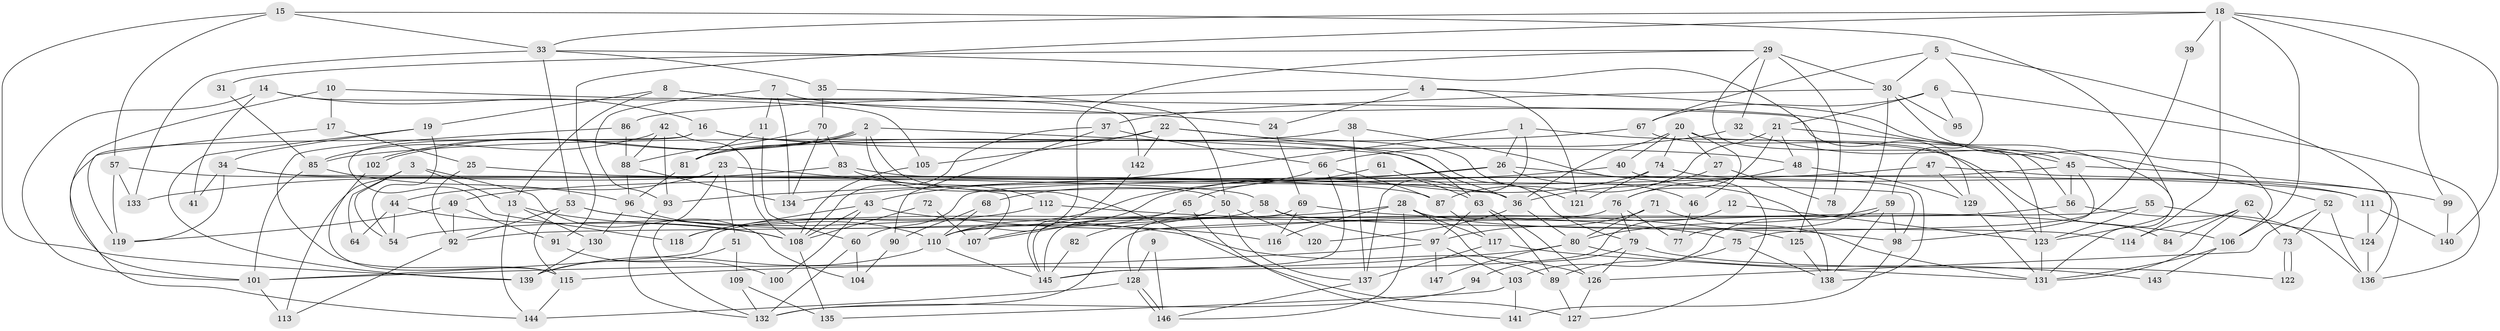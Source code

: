 // coarse degree distribution, {4: 0.22105263157894736, 6: 0.16842105263157894, 5: 0.17894736842105263, 7: 0.1368421052631579, 2: 0.07368421052631578, 8: 0.042105263157894736, 3: 0.15789473684210525, 10: 0.010526315789473684, 9: 0.010526315789473684}
// Generated by graph-tools (version 1.1) at 2025/52/02/27/25 19:52:01]
// undirected, 147 vertices, 294 edges
graph export_dot {
graph [start="1"]
  node [color=gray90,style=filled];
  1;
  2;
  3;
  4;
  5;
  6;
  7;
  8;
  9;
  10;
  11;
  12;
  13;
  14;
  15;
  16;
  17;
  18;
  19;
  20;
  21;
  22;
  23;
  24;
  25;
  26;
  27;
  28;
  29;
  30;
  31;
  32;
  33;
  34;
  35;
  36;
  37;
  38;
  39;
  40;
  41;
  42;
  43;
  44;
  45;
  46;
  47;
  48;
  49;
  50;
  51;
  52;
  53;
  54;
  55;
  56;
  57;
  58;
  59;
  60;
  61;
  62;
  63;
  64;
  65;
  66;
  67;
  68;
  69;
  70;
  71;
  72;
  73;
  74;
  75;
  76;
  77;
  78;
  79;
  80;
  81;
  82;
  83;
  84;
  85;
  86;
  87;
  88;
  89;
  90;
  91;
  92;
  93;
  94;
  95;
  96;
  97;
  98;
  99;
  100;
  101;
  102;
  103;
  104;
  105;
  106;
  107;
  108;
  109;
  110;
  111;
  112;
  113;
  114;
  115;
  116;
  117;
  118;
  119;
  120;
  121;
  122;
  123;
  124;
  125;
  126;
  127;
  128;
  129;
  130;
  131;
  132;
  133;
  134;
  135;
  136;
  137;
  138;
  139;
  140;
  141;
  142;
  143;
  144;
  145;
  146;
  147;
  1 -- 137;
  1 -- 26;
  1 -- 43;
  1 -- 84;
  2 -- 50;
  2 -- 102;
  2 -- 102;
  2 -- 63;
  2 -- 81;
  2 -- 127;
  3 -- 13;
  3 -- 54;
  3 -- 64;
  3 -- 104;
  3 -- 113;
  4 -- 121;
  4 -- 131;
  4 -- 24;
  4 -- 86;
  5 -- 30;
  5 -- 59;
  5 -- 67;
  5 -- 124;
  6 -- 67;
  6 -- 21;
  6 -- 95;
  6 -- 136;
  7 -- 93;
  7 -- 11;
  7 -- 45;
  7 -- 134;
  8 -- 142;
  8 -- 24;
  8 -- 13;
  8 -- 19;
  9 -- 146;
  9 -- 128;
  10 -- 129;
  10 -- 101;
  10 -- 17;
  11 -- 81;
  11 -- 60;
  12 -- 145;
  12 -- 123;
  13 -- 108;
  13 -- 130;
  13 -- 144;
  14 -- 101;
  14 -- 105;
  14 -- 16;
  14 -- 41;
  15 -- 139;
  15 -- 123;
  15 -- 33;
  15 -- 57;
  16 -- 144;
  16 -- 36;
  16 -- 48;
  16 -- 118;
  17 -- 119;
  17 -- 25;
  18 -- 33;
  18 -- 106;
  18 -- 39;
  18 -- 91;
  18 -- 99;
  18 -- 114;
  18 -- 140;
  19 -- 139;
  19 -- 34;
  19 -- 54;
  20 -- 36;
  20 -- 40;
  20 -- 27;
  20 -- 46;
  20 -- 74;
  20 -- 123;
  21 -- 87;
  21 -- 45;
  21 -- 48;
  21 -- 76;
  22 -- 81;
  22 -- 79;
  22 -- 105;
  22 -- 121;
  22 -- 142;
  23 -- 132;
  23 -- 44;
  23 -- 51;
  23 -- 107;
  24 -- 69;
  25 -- 58;
  25 -- 92;
  26 -- 110;
  26 -- 49;
  26 -- 46;
  26 -- 138;
  27 -- 36;
  27 -- 78;
  28 -- 116;
  28 -- 98;
  28 -- 54;
  28 -- 89;
  28 -- 117;
  28 -- 146;
  29 -- 56;
  29 -- 110;
  29 -- 30;
  29 -- 31;
  29 -- 32;
  29 -- 78;
  30 -- 77;
  30 -- 37;
  30 -- 95;
  30 -- 106;
  31 -- 85;
  32 -- 66;
  32 -- 52;
  33 -- 53;
  33 -- 35;
  33 -- 125;
  33 -- 133;
  34 -- 98;
  34 -- 36;
  34 -- 41;
  34 -- 119;
  35 -- 70;
  35 -- 50;
  36 -- 80;
  36 -- 120;
  37 -- 108;
  37 -- 66;
  37 -- 90;
  38 -- 127;
  38 -- 137;
  38 -- 81;
  39 -- 75;
  40 -- 134;
  40 -- 138;
  42 -- 88;
  42 -- 93;
  42 -- 85;
  42 -- 108;
  43 -- 108;
  43 -- 75;
  43 -- 100;
  43 -- 118;
  44 -- 54;
  44 -- 108;
  44 -- 64;
  45 -- 56;
  45 -- 60;
  45 -- 98;
  45 -- 99;
  46 -- 77;
  47 -- 129;
  47 -- 136;
  47 -- 93;
  48 -- 76;
  48 -- 129;
  49 -- 119;
  49 -- 92;
  49 -- 91;
  50 -- 137;
  50 -- 82;
  50 -- 120;
  50 -- 145;
  51 -- 139;
  51 -- 109;
  52 -- 126;
  52 -- 73;
  52 -- 136;
  53 -- 92;
  53 -- 115;
  53 -- 116;
  53 -- 126;
  55 -- 124;
  55 -- 123;
  55 -- 132;
  56 -- 110;
  56 -- 136;
  57 -- 133;
  57 -- 87;
  57 -- 119;
  58 -- 97;
  58 -- 114;
  58 -- 92;
  59 -- 138;
  59 -- 80;
  59 -- 98;
  59 -- 103;
  60 -- 104;
  60 -- 132;
  61 -- 65;
  61 -- 63;
  62 -- 131;
  62 -- 73;
  62 -- 84;
  62 -- 114;
  63 -- 126;
  63 -- 89;
  63 -- 97;
  65 -- 107;
  65 -- 141;
  65 -- 145;
  66 -- 145;
  66 -- 68;
  66 -- 87;
  67 -- 85;
  67 -- 123;
  68 -- 110;
  68 -- 90;
  69 -- 106;
  69 -- 128;
  69 -- 116;
  70 -- 88;
  70 -- 83;
  70 -- 134;
  71 -- 131;
  71 -- 97;
  71 -- 80;
  72 -- 108;
  72 -- 107;
  73 -- 122;
  73 -- 122;
  74 -- 111;
  74 -- 107;
  74 -- 121;
  75 -- 89;
  75 -- 138;
  76 -- 77;
  76 -- 79;
  76 -- 101;
  79 -- 126;
  79 -- 94;
  79 -- 122;
  80 -- 115;
  80 -- 143;
  80 -- 147;
  81 -- 96;
  82 -- 145;
  83 -- 111;
  83 -- 112;
  83 -- 133;
  85 -- 101;
  85 -- 96;
  86 -- 88;
  86 -- 115;
  87 -- 117;
  88 -- 96;
  88 -- 134;
  89 -- 127;
  90 -- 104;
  91 -- 100;
  92 -- 113;
  93 -- 132;
  94 -- 132;
  96 -- 110;
  96 -- 130;
  97 -- 101;
  97 -- 103;
  97 -- 147;
  98 -- 141;
  99 -- 140;
  101 -- 113;
  102 -- 115;
  103 -- 135;
  103 -- 141;
  105 -- 108;
  106 -- 131;
  106 -- 143;
  108 -- 135;
  109 -- 132;
  109 -- 135;
  110 -- 145;
  110 -- 139;
  111 -- 140;
  111 -- 124;
  112 -- 125;
  112 -- 118;
  115 -- 144;
  117 -- 131;
  117 -- 137;
  123 -- 131;
  124 -- 136;
  125 -- 138;
  126 -- 127;
  128 -- 144;
  128 -- 146;
  128 -- 146;
  129 -- 131;
  130 -- 139;
  137 -- 146;
  142 -- 145;
}
